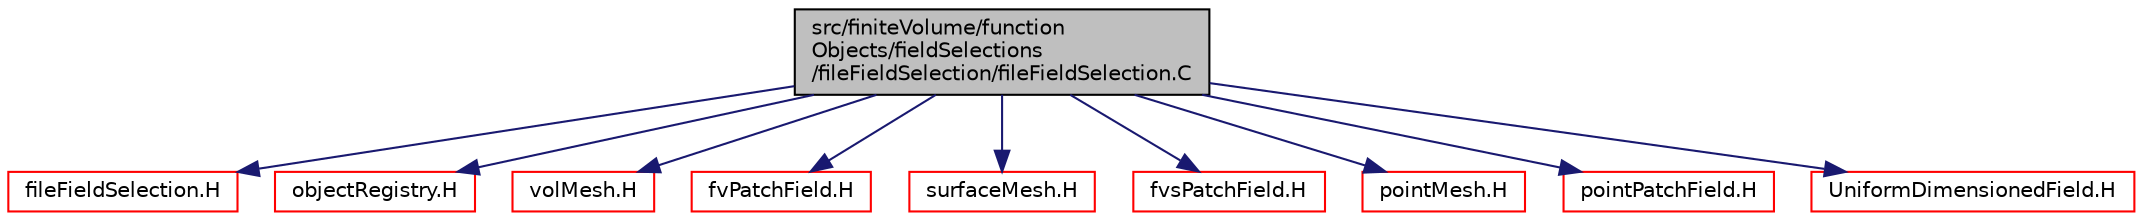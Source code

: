 digraph "src/finiteVolume/functionObjects/fieldSelections/fileFieldSelection/fileFieldSelection.C"
{
  bgcolor="transparent";
  edge [fontname="Helvetica",fontsize="10",labelfontname="Helvetica",labelfontsize="10"];
  node [fontname="Helvetica",fontsize="10",shape=record];
  Node1 [label="src/finiteVolume/function\lObjects/fieldSelections\l/fileFieldSelection/fileFieldSelection.C",height=0.2,width=0.4,color="black", fillcolor="grey75", style="filled" fontcolor="black"];
  Node1 -> Node2 [color="midnightblue",fontsize="10",style="solid",fontname="Helvetica"];
  Node2 [label="fileFieldSelection.H",height=0.2,width=0.4,color="red",URL="$fileFieldSelection_8H.html"];
  Node1 -> Node3 [color="midnightblue",fontsize="10",style="solid",fontname="Helvetica"];
  Node3 [label="objectRegistry.H",height=0.2,width=0.4,color="red",URL="$objectRegistry_8H.html"];
  Node1 -> Node4 [color="midnightblue",fontsize="10",style="solid",fontname="Helvetica"];
  Node4 [label="volMesh.H",height=0.2,width=0.4,color="red",URL="$volMesh_8H.html"];
  Node1 -> Node5 [color="midnightblue",fontsize="10",style="solid",fontname="Helvetica"];
  Node5 [label="fvPatchField.H",height=0.2,width=0.4,color="red",URL="$fvPatchField_8H.html"];
  Node1 -> Node6 [color="midnightblue",fontsize="10",style="solid",fontname="Helvetica"];
  Node6 [label="surfaceMesh.H",height=0.2,width=0.4,color="red",URL="$surfaceMesh_8H.html"];
  Node1 -> Node7 [color="midnightblue",fontsize="10",style="solid",fontname="Helvetica"];
  Node7 [label="fvsPatchField.H",height=0.2,width=0.4,color="red",URL="$fvsPatchField_8H.html"];
  Node1 -> Node8 [color="midnightblue",fontsize="10",style="solid",fontname="Helvetica"];
  Node8 [label="pointMesh.H",height=0.2,width=0.4,color="red",URL="$pointMesh_8H.html"];
  Node1 -> Node9 [color="midnightblue",fontsize="10",style="solid",fontname="Helvetica"];
  Node9 [label="pointPatchField.H",height=0.2,width=0.4,color="red",URL="$pointPatchField_8H.html"];
  Node1 -> Node10 [color="midnightblue",fontsize="10",style="solid",fontname="Helvetica"];
  Node10 [label="UniformDimensionedField.H",height=0.2,width=0.4,color="red",URL="$UniformDimensionedField_8H.html"];
}
